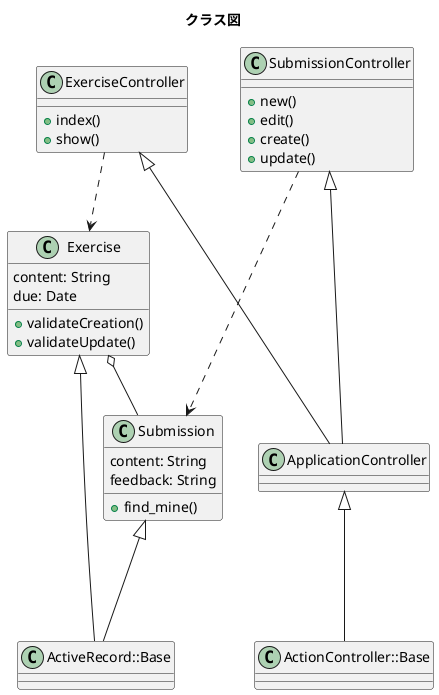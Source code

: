 @startuml

title クラス図

class Exercise {
    content: String
    due: Date
    +validateCreation()
    +validateUpdate()
}

class Submission {
    content: String
    feedback: String
    +find_mine()
}

class ExerciseController {
    +index()
    +show()
}

class SubmissionController {
    +new()
    +edit()
    +create()
    +update()
}

class ApplicationController
class ActionController::Base
class ActiveRecord::Base

Exercise o-- Submission
Submission <|--- ActiveRecord::Base
Exercise <|--- ActiveRecord::Base
ExerciseController <|--- ApplicationController
SubmissionController <|--- ApplicationController
ApplicationController <|--- ActionController::Base

ExerciseController ..> Exercise
SubmissionController ..> Submission

@enduml
